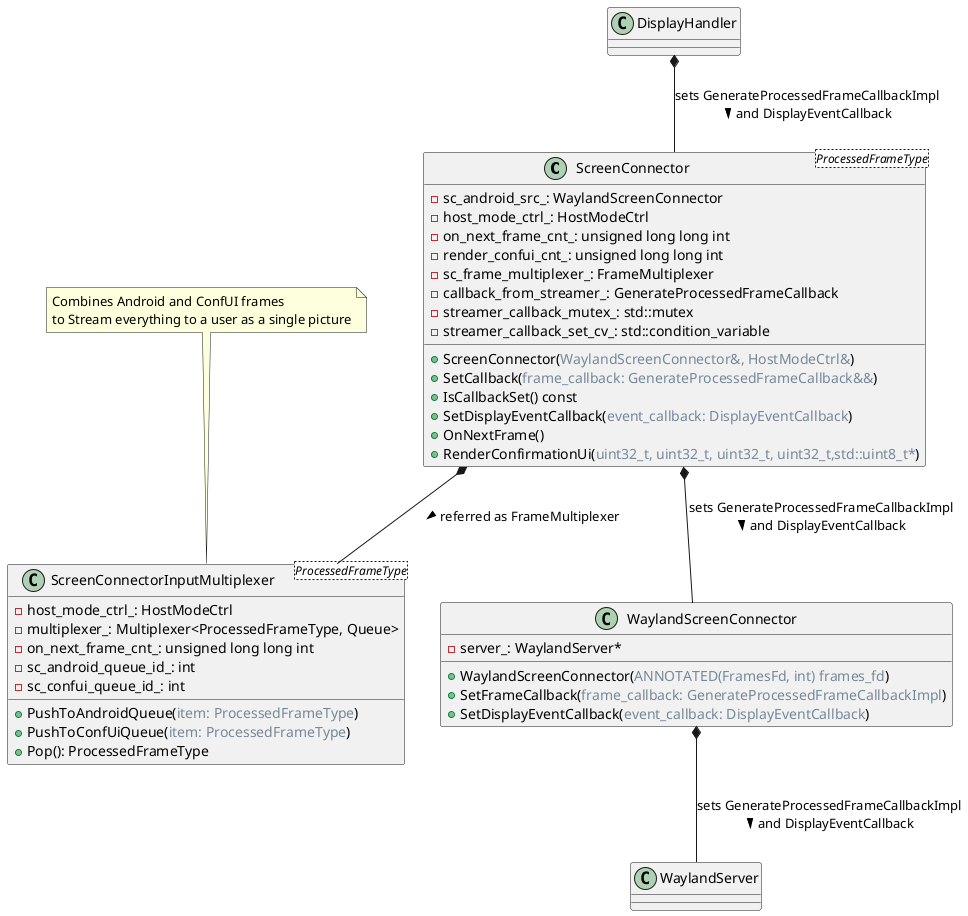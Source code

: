 @startuml

class ScreenConnector<ProcessedFrameType> {
  -sc_android_src_: WaylandScreenConnector
  -host_mode_ctrl_: HostModeCtrl
  -on_next_frame_cnt_: unsigned long long int
  -render_confui_cnt_: unsigned long long int
  -sc_frame_multiplexer_: FrameMultiplexer
  -callback_from_streamer_: GenerateProcessedFrameCallback
  -streamer_callback_mutex_: std::mutex
  -streamer_callback_set_cv_: std::condition_variable
  +ScreenConnector(<color:LightSlateGray>WaylandScreenConnector&, HostModeCtrl&</color>)
  +SetCallback(<color:LightSlateGray>frame_callback: GenerateProcessedFrameCallback&&</color>)
  +IsCallbackSet() const
  +SetDisplayEventCallback(<color:LightSlateGray>event_callback: DisplayEventCallback</color>)
  +OnNextFrame()
  +RenderConfirmationUi(<color:LightSlateGray>uint32_t, uint32_t, uint32_t, uint32_t,std::uint8_t*</color>)
}

class ScreenConnectorInputMultiplexer<ProcessedFrameType> {
  - host_mode_ctrl_: HostModeCtrl
  - multiplexer_: Multiplexer<ProcessedFrameType, Queue>
  - on_next_frame_cnt_: unsigned long long int
  - sc_android_queue_id_: int
  - sc_confui_queue_id_: int
  + PushToAndroidQueue(<color:LightSlateGray>item: ProcessedFrameType</color>)
  + PushToConfUiQueue(<color:LightSlateGray>item: ProcessedFrameType</color>)
  + Pop(): ProcessedFrameType
}
note top of ScreenConnectorInputMultiplexer: Combines Android and ConfUI frames\nto Stream everything to a user as a single picture

class WaylandScreenConnector {
  -server_: WaylandServer*
  +WaylandScreenConnector(<color:LightSlateGray>ANNOTATED(FramesFd, int) frames_fd</color>)
  +SetFrameCallback(<color:LightSlateGray>frame_callback: GenerateProcessedFrameCallbackImpl</color>)
  +SetDisplayEventCallback(<color:LightSlateGray>event_callback: DisplayEventCallback</color>)
}

ScreenConnector *-- ScreenConnectorInputMultiplexer : referred as FrameMultiplexer >
ScreenConnector *-- WaylandScreenConnector : sets GenerateProcessedFrameCallbackImpl\nand DisplayEventCallback >

DisplayHandler *-- ScreenConnector : sets GenerateProcessedFrameCallbackImpl\nand DisplayEventCallback >

WaylandScreenConnector *-- WaylandServer : sets GenerateProcessedFrameCallbackImpl\nand DisplayEventCallback >

@enduml
